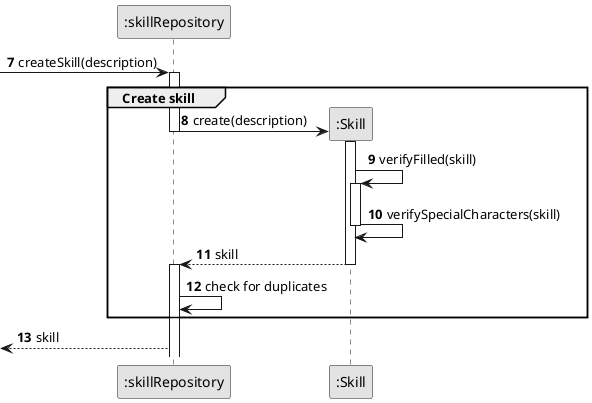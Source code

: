 @startuml
skinparam monochrome true
skinparam packageStyle rectangle
skinparam shadowing false

autonumber 7

participant ":skillRepository" as skillRepository
participant ":Skill" as Skill

-> skillRepository: createSkill(description)

activate skillRepository
    group Create skill

        skillRepository -> Skill**: create(description)
deactivate skillRepository

        activate Skill
            Skill -> Skill : verifyFilled(skill)
            activate Skill
                Skill -> Skill : verifySpecialCharacters(skill)
            deactivate Skill

            Skill --> skillRepository : skill
        deactivate Skill
        activate skillRepository

            skillRepository -> skillRepository : check for duplicates
        deactivate Skill
    end

    <-- skillRepository : skill



@enduml